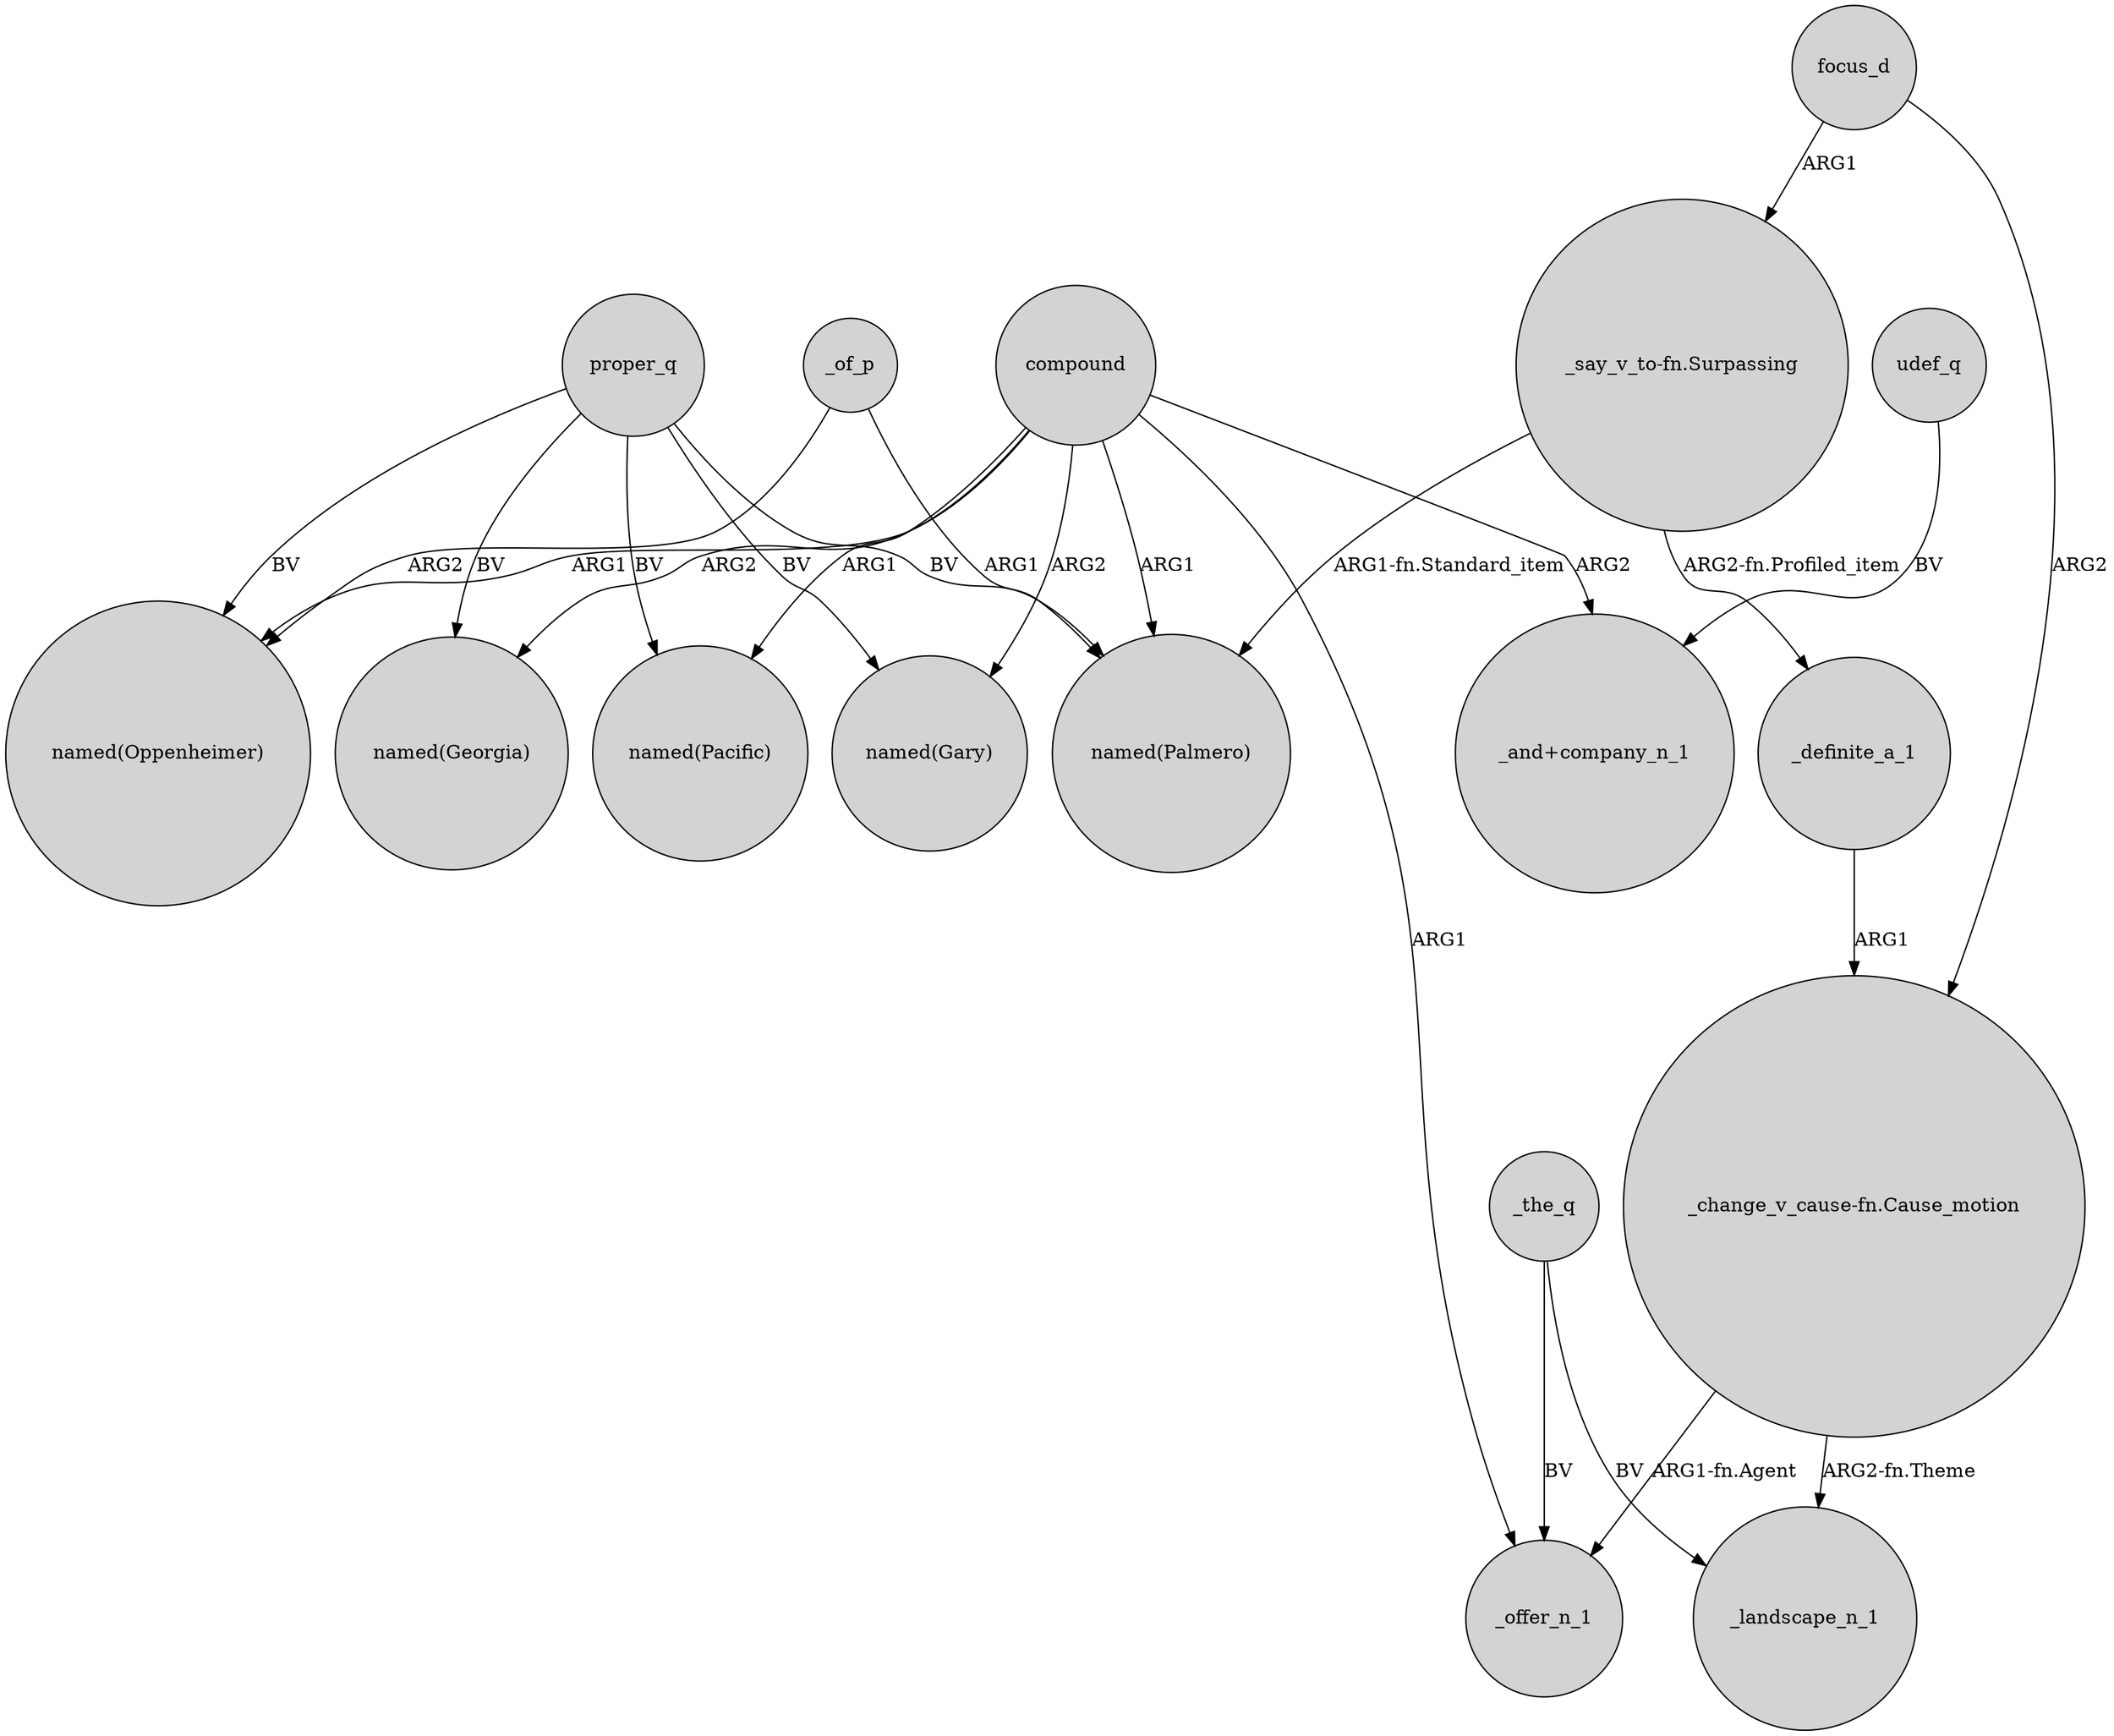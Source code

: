 digraph {
	node [shape=circle style=filled]
	_of_p -> "named(Palmero)" [label=ARG1]
	proper_q -> "named(Georgia)" [label=BV]
	proper_q -> "named(Gary)" [label=BV]
	"_say_v_to-fn.Surpassing" -> _definite_a_1 [label="ARG2-fn.Profiled_item"]
	compound -> "_and+company_n_1" [label=ARG2]
	_of_p -> "named(Oppenheimer)" [label=ARG2]
	_the_q -> _landscape_n_1 [label=BV]
	compound -> _offer_n_1 [label=ARG1]
	compound -> "named(Pacific)" [label=ARG1]
	compound -> "named(Palmero)" [label=ARG1]
	_definite_a_1 -> "_change_v_cause-fn.Cause_motion" [label=ARG1]
	compound -> "named(Oppenheimer)" [label=ARG1]
	"_change_v_cause-fn.Cause_motion" -> _offer_n_1 [label="ARG1-fn.Agent"]
	proper_q -> "named(Palmero)" [label=BV]
	"_say_v_to-fn.Surpassing" -> "named(Palmero)" [label="ARG1-fn.Standard_item"]
	_the_q -> _offer_n_1 [label=BV]
	proper_q -> "named(Pacific)" [label=BV]
	focus_d -> "_say_v_to-fn.Surpassing" [label=ARG1]
	proper_q -> "named(Oppenheimer)" [label=BV]
	compound -> "named(Gary)" [label=ARG2]
	udef_q -> "_and+company_n_1" [label=BV]
	compound -> "named(Georgia)" [label=ARG2]
	focus_d -> "_change_v_cause-fn.Cause_motion" [label=ARG2]
	"_change_v_cause-fn.Cause_motion" -> _landscape_n_1 [label="ARG2-fn.Theme"]
}
